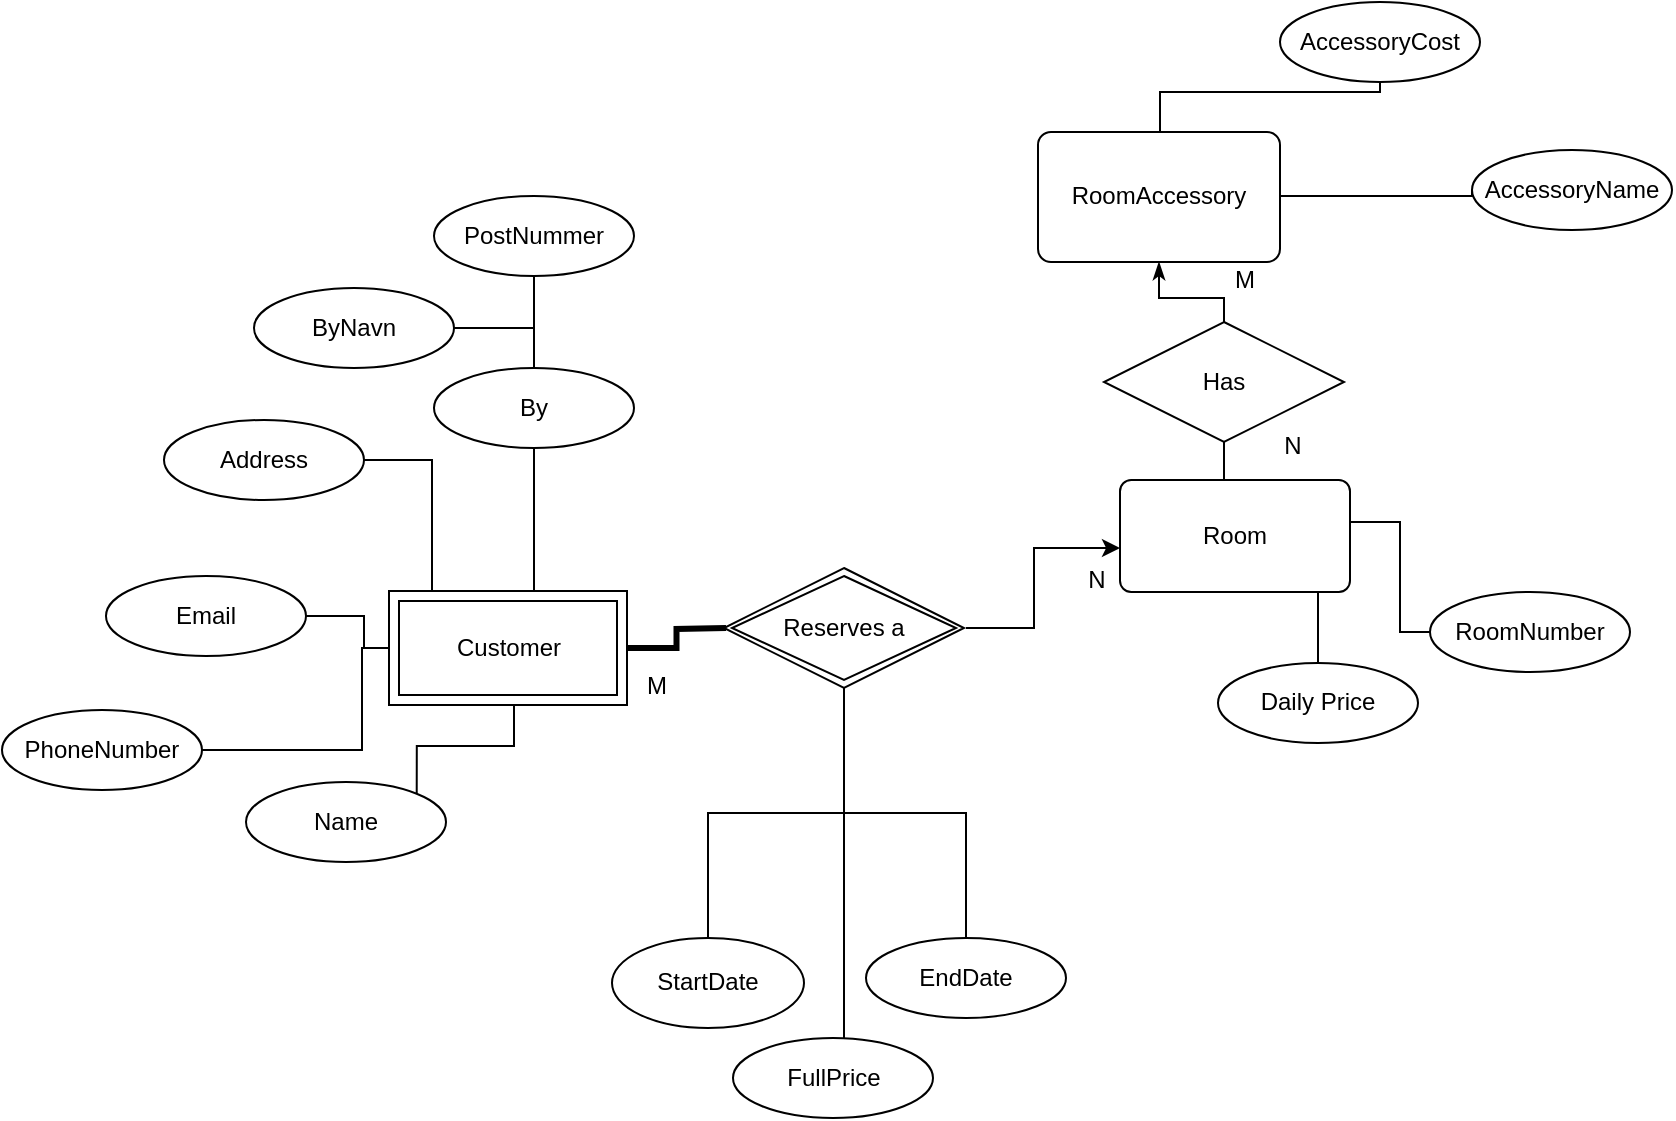 <mxfile version="13.10.4" type="device"><diagram id="_KaUKUEfjaMwKshEJcTG" name="Page-1"><mxGraphModel dx="1185" dy="662" grid="0" gridSize="10" guides="1" tooltips="1" connect="1" arrows="1" fold="1" page="1" pageScale="1" pageWidth="827" pageHeight="1169" math="0" shadow="0"><root><mxCell id="0"/><mxCell id="1" parent="0"/><mxCell id="pt8RenoBfEPInUkEyib1-1" style="edgeStyle=orthogonalEdgeStyle;rounded=0;orthogonalLoop=1;jettySize=auto;html=1;endArrow=none;endFill=0;strokeWidth=1;" edge="1" parent="1" source="pt8RenoBfEPInUkEyib1-2" target="pt8RenoBfEPInUkEyib1-34"><mxGeometry relative="1" as="geometry"><Array as="points"><mxPoint x="649.002" y="404.999"/><mxPoint x="649.002" y="404.999"/></Array></mxGeometry></mxCell><mxCell id="pt8RenoBfEPInUkEyib1-2" value="Room" style="rounded=1;arcSize=10;whiteSpace=wrap;html=1;align=center;" vertex="1" parent="1"><mxGeometry x="597.002" y="415.999" width="115" height="56" as="geometry"/></mxCell><mxCell id="pt8RenoBfEPInUkEyib1-3" value="RoomAccessory" style="rounded=1;arcSize=10;whiteSpace=wrap;html=1;align=center;" vertex="1" parent="1"><mxGeometry x="556.002" y="241.999" width="121" height="65" as="geometry"/></mxCell><mxCell id="pt8RenoBfEPInUkEyib1-5" style="edgeStyle=orthogonalEdgeStyle;rounded=0;orthogonalLoop=1;jettySize=auto;html=1;endArrow=none;endFill=0;strokeWidth=3;" edge="1" parent="1" source="pt8RenoBfEPInUkEyib1-44"><mxGeometry relative="1" as="geometry"><mxPoint x="353.002" y="499.999" as="sourcePoint"/><mxPoint x="400.002" y="489.999" as="targetPoint"/></mxGeometry></mxCell><mxCell id="pt8RenoBfEPInUkEyib1-6" style="edgeStyle=orthogonalEdgeStyle;rounded=0;orthogonalLoop=1;jettySize=auto;html=1;exitX=0;exitY=0.5;exitDx=0;exitDy=0;endArrow=none;endFill=0;" edge="1" parent="1" source="pt8RenoBfEPInUkEyib1-7" target="pt8RenoBfEPInUkEyib1-3"><mxGeometry relative="1" as="geometry"><Array as="points"><mxPoint x="773.002" y="273.999"/></Array></mxGeometry></mxCell><mxCell id="pt8RenoBfEPInUkEyib1-7" value="AccessoryName" style="ellipse;whiteSpace=wrap;html=1;align=center;" vertex="1" parent="1"><mxGeometry x="773.002" y="250.999" width="100" height="40" as="geometry"/></mxCell><mxCell id="pt8RenoBfEPInUkEyib1-8" style="edgeStyle=orthogonalEdgeStyle;rounded=0;orthogonalLoop=1;jettySize=auto;html=1;exitX=0.5;exitY=1;exitDx=0;exitDy=0;endArrow=none;endFill=0;" edge="1" parent="1" source="pt8RenoBfEPInUkEyib1-9" target="pt8RenoBfEPInUkEyib1-3"><mxGeometry relative="1" as="geometry"><Array as="points"><mxPoint x="727.002" y="221.999"/><mxPoint x="617.002" y="221.999"/></Array></mxGeometry></mxCell><mxCell id="pt8RenoBfEPInUkEyib1-9" value="AccessoryCost" style="ellipse;whiteSpace=wrap;html=1;align=center;" vertex="1" parent="1"><mxGeometry x="677.002" y="176.999" width="100" height="40" as="geometry"/></mxCell><mxCell id="pt8RenoBfEPInUkEyib1-10" style="edgeStyle=orthogonalEdgeStyle;rounded=0;orthogonalLoop=1;jettySize=auto;html=1;exitX=0;exitY=0.5;exitDx=0;exitDy=0;endArrow=none;endFill=0;" edge="1" parent="1" source="pt8RenoBfEPInUkEyib1-11" target="pt8RenoBfEPInUkEyib1-2"><mxGeometry relative="1" as="geometry"><Array as="points"><mxPoint x="737.002" y="491.999"/><mxPoint x="737.002" y="436.999"/></Array></mxGeometry></mxCell><mxCell id="pt8RenoBfEPInUkEyib1-11" value="RoomNumber" style="ellipse;whiteSpace=wrap;html=1;align=center;" vertex="1" parent="1"><mxGeometry x="752.002" y="471.999" width="100" height="40" as="geometry"/></mxCell><mxCell id="pt8RenoBfEPInUkEyib1-12" style="edgeStyle=orthogonalEdgeStyle;rounded=0;orthogonalLoop=1;jettySize=auto;html=1;exitX=0.5;exitY=0;exitDx=0;exitDy=0;endArrow=none;endFill=0;" edge="1" parent="1" source="pt8RenoBfEPInUkEyib1-13" target="pt8RenoBfEPInUkEyib1-43"><mxGeometry relative="1" as="geometry"><mxPoint x="623.488" y="537.999" as="targetPoint"/></mxGeometry></mxCell><mxCell id="pt8RenoBfEPInUkEyib1-13" value="StartDate" style="ellipse;whiteSpace=wrap;html=1;align=center;" vertex="1" parent="1"><mxGeometry x="343.002" y="644.999" width="96" height="45" as="geometry"/></mxCell><mxCell id="pt8RenoBfEPInUkEyib1-14" style="edgeStyle=orthogonalEdgeStyle;rounded=0;orthogonalLoop=1;jettySize=auto;html=1;exitX=0.5;exitY=0;exitDx=0;exitDy=0;endArrow=none;endFill=0;" edge="1" parent="1" source="pt8RenoBfEPInUkEyib1-15" target="pt8RenoBfEPInUkEyib1-43"><mxGeometry relative="1" as="geometry"><mxPoint x="623.488" y="537.999" as="targetPoint"/></mxGeometry></mxCell><mxCell id="pt8RenoBfEPInUkEyib1-15" value="EndDate" style="ellipse;whiteSpace=wrap;html=1;align=center;" vertex="1" parent="1"><mxGeometry x="470.002" y="644.999" width="100" height="40" as="geometry"/></mxCell><mxCell id="pt8RenoBfEPInUkEyib1-16" style="edgeStyle=orthogonalEdgeStyle;rounded=0;orthogonalLoop=1;jettySize=auto;html=1;exitX=1;exitY=0;exitDx=0;exitDy=0;endArrow=none;endFill=0;" edge="1" parent="1" source="pt8RenoBfEPInUkEyib1-17"><mxGeometry relative="1" as="geometry"><mxPoint x="294.002" y="528.499" as="targetPoint"/><Array as="points"><mxPoint x="245.002" y="548.999"/><mxPoint x="294.002" y="548.999"/></Array></mxGeometry></mxCell><mxCell id="pt8RenoBfEPInUkEyib1-17" value="Name" style="ellipse;whiteSpace=wrap;html=1;align=center;" vertex="1" parent="1"><mxGeometry x="160.002" y="566.999" width="100" height="40" as="geometry"/></mxCell><mxCell id="pt8RenoBfEPInUkEyib1-18" style="edgeStyle=orthogonalEdgeStyle;rounded=0;orthogonalLoop=1;jettySize=auto;html=1;exitX=1;exitY=0.5;exitDx=0;exitDy=0;endArrow=none;endFill=0;" edge="1" parent="1" source="pt8RenoBfEPInUkEyib1-19"><mxGeometry relative="1" as="geometry"><mxPoint x="235.002" y="499.999" as="targetPoint"/><Array as="points"><mxPoint x="219.002" y="483.999"/><mxPoint x="219.002" y="499.999"/></Array></mxGeometry></mxCell><mxCell id="pt8RenoBfEPInUkEyib1-19" value="Email" style="ellipse;whiteSpace=wrap;html=1;align=center;" vertex="1" parent="1"><mxGeometry x="90.002" y="463.999" width="100" height="40" as="geometry"/></mxCell><mxCell id="pt8RenoBfEPInUkEyib1-20" style="edgeStyle=orthogonalEdgeStyle;rounded=0;orthogonalLoop=1;jettySize=auto;html=1;exitX=1;exitY=0.5;exitDx=0;exitDy=0;endArrow=none;endFill=0;" edge="1" parent="1" source="pt8RenoBfEPInUkEyib1-21"><mxGeometry relative="1" as="geometry"><mxPoint x="235.002" y="499.999" as="targetPoint"/><Array as="points"><mxPoint x="218.002" y="550.999"/><mxPoint x="218.002" y="499.999"/></Array></mxGeometry></mxCell><mxCell id="pt8RenoBfEPInUkEyib1-21" value="PhoneNumber" style="ellipse;whiteSpace=wrap;html=1;align=center;" vertex="1" parent="1"><mxGeometry x="38.002" y="530.999" width="100" height="40" as="geometry"/></mxCell><mxCell id="pt8RenoBfEPInUkEyib1-22" style="edgeStyle=orthogonalEdgeStyle;rounded=0;orthogonalLoop=1;jettySize=auto;html=1;exitX=1;exitY=0.5;exitDx=0;exitDy=0;endArrow=none;endFill=0;" edge="1" parent="1" source="pt8RenoBfEPInUkEyib1-23"><mxGeometry relative="1" as="geometry"><mxPoint x="253.002" y="471.499" as="targetPoint"/><Array as="points"><mxPoint x="253.002" y="405.999"/></Array></mxGeometry></mxCell><mxCell id="pt8RenoBfEPInUkEyib1-23" value="Address" style="ellipse;whiteSpace=wrap;html=1;align=center;" vertex="1" parent="1"><mxGeometry x="119.002" y="385.999" width="100" height="40" as="geometry"/></mxCell><mxCell id="pt8RenoBfEPInUkEyib1-24" style="edgeStyle=orthogonalEdgeStyle;rounded=0;orthogonalLoop=1;jettySize=auto;html=1;exitX=0.5;exitY=1;exitDx=0;exitDy=0;endArrow=none;endFill=0;entryX=0.5;entryY=0;entryDx=0;entryDy=0;" edge="1" parent="1" source="pt8RenoBfEPInUkEyib1-25" target="pt8RenoBfEPInUkEyib1-47"><mxGeometry relative="1" as="geometry"><mxPoint x="291" y="257.999" as="targetPoint"/></mxGeometry></mxCell><mxCell id="pt8RenoBfEPInUkEyib1-25" value="PostNummer" style="ellipse;whiteSpace=wrap;html=1;align=center;" vertex="1" parent="1"><mxGeometry x="254.002" y="273.999" width="100" height="40" as="geometry"/></mxCell><mxCell id="pt8RenoBfEPInUkEyib1-26" style="edgeStyle=orthogonalEdgeStyle;rounded=0;orthogonalLoop=1;jettySize=auto;html=1;exitX=1;exitY=0.5;exitDx=0;exitDy=0;endArrow=none;endFill=0;" edge="1" parent="1" source="pt8RenoBfEPInUkEyib1-27" target="pt8RenoBfEPInUkEyib1-47"><mxGeometry relative="1" as="geometry"><Array as="points"><mxPoint x="304" y="340"/></Array><mxPoint x="291" y="257.999" as="targetPoint"/></mxGeometry></mxCell><mxCell id="pt8RenoBfEPInUkEyib1-27" value="ByNavn" style="ellipse;whiteSpace=wrap;html=1;align=center;" vertex="1" parent="1"><mxGeometry x="164.002" y="319.999" width="100" height="40" as="geometry"/></mxCell><mxCell id="pt8RenoBfEPInUkEyib1-29" style="edgeStyle=orthogonalEdgeStyle;rounded=0;orthogonalLoop=1;jettySize=auto;html=1;exitX=0.5;exitY=0;exitDx=0;exitDy=0;endArrow=none;endFill=0;" edge="1" parent="1" source="pt8RenoBfEPInUkEyib1-30" target="pt8RenoBfEPInUkEyib1-2"><mxGeometry relative="1" as="geometry"><Array as="points"><mxPoint x="696.002" y="480.999"/><mxPoint x="696.002" y="480.999"/></Array></mxGeometry></mxCell><mxCell id="pt8RenoBfEPInUkEyib1-30" value="Daily Price" style="ellipse;whiteSpace=wrap;html=1;align=center;" vertex="1" parent="1"><mxGeometry x="646.002" y="507.499" width="100" height="40" as="geometry"/></mxCell><mxCell id="pt8RenoBfEPInUkEyib1-32" style="edgeStyle=orthogonalEdgeStyle;rounded=0;orthogonalLoop=1;jettySize=auto;html=1;exitX=1;exitY=0.5;exitDx=0;exitDy=0;endArrow=classic;endFill=1;strokeWidth=1;" edge="1" parent="1" target="pt8RenoBfEPInUkEyib1-2"><mxGeometry relative="1" as="geometry"><mxPoint x="520.002" y="489.999" as="sourcePoint"/><mxPoint x="564.502" y="510.482" as="targetPoint"/><Array as="points"><mxPoint x="554.002" y="489.999"/><mxPoint x="554.002" y="449.999"/></Array></mxGeometry></mxCell><mxCell id="pt8RenoBfEPInUkEyib1-33" style="edgeStyle=orthogonalEdgeStyle;rounded=0;orthogonalLoop=1;jettySize=auto;html=1;exitX=0.5;exitY=0;exitDx=0;exitDy=0;endArrow=classicThin;endFill=1;strokeWidth=1;" edge="1" parent="1" source="pt8RenoBfEPInUkEyib1-34" target="pt8RenoBfEPInUkEyib1-3"><mxGeometry relative="1" as="geometry"><Array as="points"><mxPoint x="649.002" y="333.999"/><mxPoint x="649.002" y="324.999"/><mxPoint x="609.002" y="324.999"/></Array></mxGeometry></mxCell><mxCell id="pt8RenoBfEPInUkEyib1-34" value="Has" style="shape=rhombus;perimeter=rhombusPerimeter;whiteSpace=wrap;html=1;align=center;" vertex="1" parent="1"><mxGeometry x="589.002" y="336.999" width="120" height="60" as="geometry"/></mxCell><mxCell id="pt8RenoBfEPInUkEyib1-35" style="edgeStyle=orthogonalEdgeStyle;rounded=0;orthogonalLoop=1;jettySize=auto;html=1;endArrow=none;endFill=0;strokeWidth=1;" edge="1" parent="1" source="pt8RenoBfEPInUkEyib1-36" target="pt8RenoBfEPInUkEyib1-43"><mxGeometry relative="1" as="geometry"><mxPoint x="617.002" y="652.999" as="sourcePoint"/><mxPoint x="623.002" y="537.999" as="targetPoint"/><Array as="points"><mxPoint x="459.002" y="608.999"/><mxPoint x="459.002" y="608.999"/></Array></mxGeometry></mxCell><mxCell id="pt8RenoBfEPInUkEyib1-36" value="FullPrice" style="ellipse;whiteSpace=wrap;html=1;align=center;" vertex="1" parent="1"><mxGeometry x="403.502" y="694.999" width="100" height="40" as="geometry"/></mxCell><mxCell id="pt8RenoBfEPInUkEyib1-37" value="N" style="text;html=1;align=center;verticalAlign=middle;resizable=0;points=[];autosize=1;" vertex="1" parent="1"><mxGeometry x="673.002" y="389.999" width="19" height="18" as="geometry"/></mxCell><mxCell id="pt8RenoBfEPInUkEyib1-38" value="M" style="text;html=1;align=center;verticalAlign=middle;resizable=0;points=[];autosize=1;" vertex="1" parent="1"><mxGeometry x="649.002" y="306.999" width="20" height="18" as="geometry"/></mxCell><mxCell id="pt8RenoBfEPInUkEyib1-39" value="M" style="text;html=1;align=center;verticalAlign=middle;resizable=0;points=[];autosize=1;" vertex="1" parent="1"><mxGeometry x="355.002" y="510.499" width="20" height="18" as="geometry"/></mxCell><mxCell id="pt8RenoBfEPInUkEyib1-43" value="Reserves a" style="shape=rhombus;double=1;perimeter=rhombusPerimeter;whiteSpace=wrap;html=1;align=center;" vertex="1" parent="1"><mxGeometry x="399.002" y="459.999" width="120" height="60" as="geometry"/></mxCell><mxCell id="pt8RenoBfEPInUkEyib1-44" value="Customer" style="shape=ext;margin=3;double=1;whiteSpace=wrap;html=1;align=center;" vertex="1" parent="1"><mxGeometry x="231.502" y="471.499" width="119" height="57" as="geometry"/></mxCell><mxCell id="pt8RenoBfEPInUkEyib1-45" value="N" style="text;html=1;align=center;verticalAlign=middle;resizable=0;points=[];autosize=1;" vertex="1" parent="1"><mxGeometry x="575.002" y="456.999" width="19" height="18" as="geometry"/></mxCell><mxCell id="pt8RenoBfEPInUkEyib1-46" style="edgeStyle=orthogonalEdgeStyle;rounded=0;orthogonalLoop=1;jettySize=auto;html=1;endArrow=none;endFill=0;exitX=0.5;exitY=1;exitDx=0;exitDy=0;" edge="1" parent="1" source="pt8RenoBfEPInUkEyib1-47" target="pt8RenoBfEPInUkEyib1-44"><mxGeometry relative="1" as="geometry"><mxPoint x="333.002" y="471.499" as="targetPoint"/><Array as="points"><mxPoint x="304" y="451"/><mxPoint x="304" y="451"/></Array><mxPoint x="318" y="397" as="sourcePoint"/></mxGeometry></mxCell><mxCell id="pt8RenoBfEPInUkEyib1-47" value="By" style="ellipse;whiteSpace=wrap;html=1;align=center;" vertex="1" parent="1"><mxGeometry x="254.002" y="359.999" width="100" height="40" as="geometry"/></mxCell></root></mxGraphModel></diagram></mxfile>